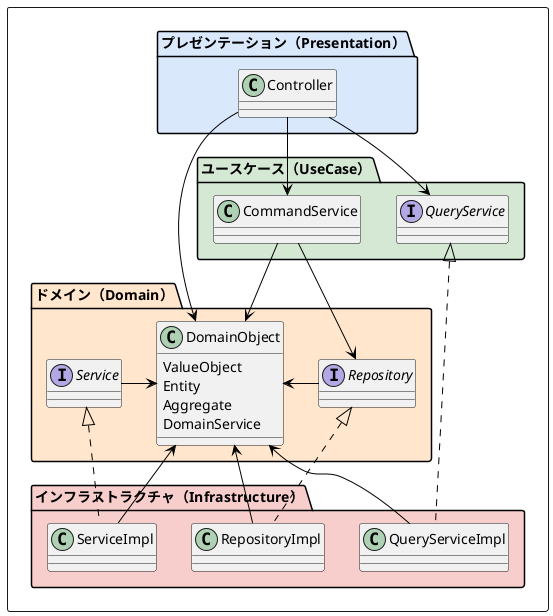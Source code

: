 @startuml LayerStructure_TypicalClass

skinparam sequence {
    ArrowColor #Black
}
skinparam NoteBorderColor #Black

rectangle {
    package "プレゼンテーション（Presentation）" as Presentation #dae8fc {
        class Controller
    }

    package "ユースケース（UseCase）" as UseCase #d5e8d4 {
        class CommandService
        interface QueryService
    }

    package "ドメイン（Domain）" as Domain #ffe6cc {
        class DomainObject {
            ValueObject
            Entity
            Aggregate
            DomainService
        }
        interface Repository
        interface Service
    }

    package "インフラストラクチャ（Infrastructure）" as Infrastructure #f8cecc {
        class RepositoryImpl
        class ServiceImpl
        class QueryServiceImpl
    }

    Controller --> CommandService
    Controller --> QueryService
    Controller --> DomainObject

    CommandService --> DomainObject
    CommandService --> Repository

    RepositoryImpl .up.|> Repository
    ServiceImpl .up.|> Service
    QueryServiceImpl .up.|> QueryService

    Repository -> DomainObject
    Service -> DomainObject

    RepositoryImpl -up-> DomainObject
    ServiceImpl -up-> DomainObject
    QueryServiceImpl -up-> DomainObject
}

@enduml
